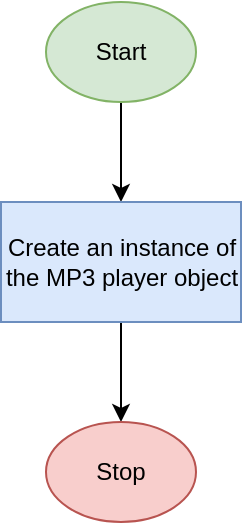 <mxfile version="15.8.7" type="device"><diagram id="2gpOg5QpfoddOHa06cQE" name="Page-1"><mxGraphModel dx="1102" dy="857" grid="1" gridSize="10" guides="1" tooltips="1" connect="1" arrows="1" fold="1" page="1" pageScale="1" pageWidth="850" pageHeight="1100" math="0" shadow="0"><root><mxCell id="0"/><mxCell id="1" parent="0"/><mxCell id="A_5WAPpuRdnpQyEfZGqC-3" value="" style="edgeStyle=orthogonalEdgeStyle;rounded=0;orthogonalLoop=1;jettySize=auto;html=1;" edge="1" parent="1" source="A_5WAPpuRdnpQyEfZGqC-1" target="A_5WAPpuRdnpQyEfZGqC-2"><mxGeometry relative="1" as="geometry"/></mxCell><mxCell id="A_5WAPpuRdnpQyEfZGqC-1" value="Start" style="ellipse;whiteSpace=wrap;html=1;fillColor=#d5e8d4;strokeColor=#82b366;" vertex="1" parent="1"><mxGeometry x="370" y="120" width="75" height="50" as="geometry"/></mxCell><mxCell id="A_5WAPpuRdnpQyEfZGqC-5" value="" style="edgeStyle=orthogonalEdgeStyle;rounded=0;orthogonalLoop=1;jettySize=auto;html=1;" edge="1" parent="1" source="A_5WAPpuRdnpQyEfZGqC-2" target="A_5WAPpuRdnpQyEfZGqC-4"><mxGeometry relative="1" as="geometry"/></mxCell><mxCell id="A_5WAPpuRdnpQyEfZGqC-2" value="Create an instance of the MP3 player object" style="rounded=0;whiteSpace=wrap;html=1;fillColor=#dae8fc;strokeColor=#6c8ebf;" vertex="1" parent="1"><mxGeometry x="347.5" y="220" width="120" height="60" as="geometry"/></mxCell><mxCell id="A_5WAPpuRdnpQyEfZGqC-4" value="Stop" style="ellipse;whiteSpace=wrap;html=1;fillColor=#f8cecc;strokeColor=#b85450;" vertex="1" parent="1"><mxGeometry x="370" y="330" width="75" height="50" as="geometry"/></mxCell></root></mxGraphModel></diagram></mxfile>